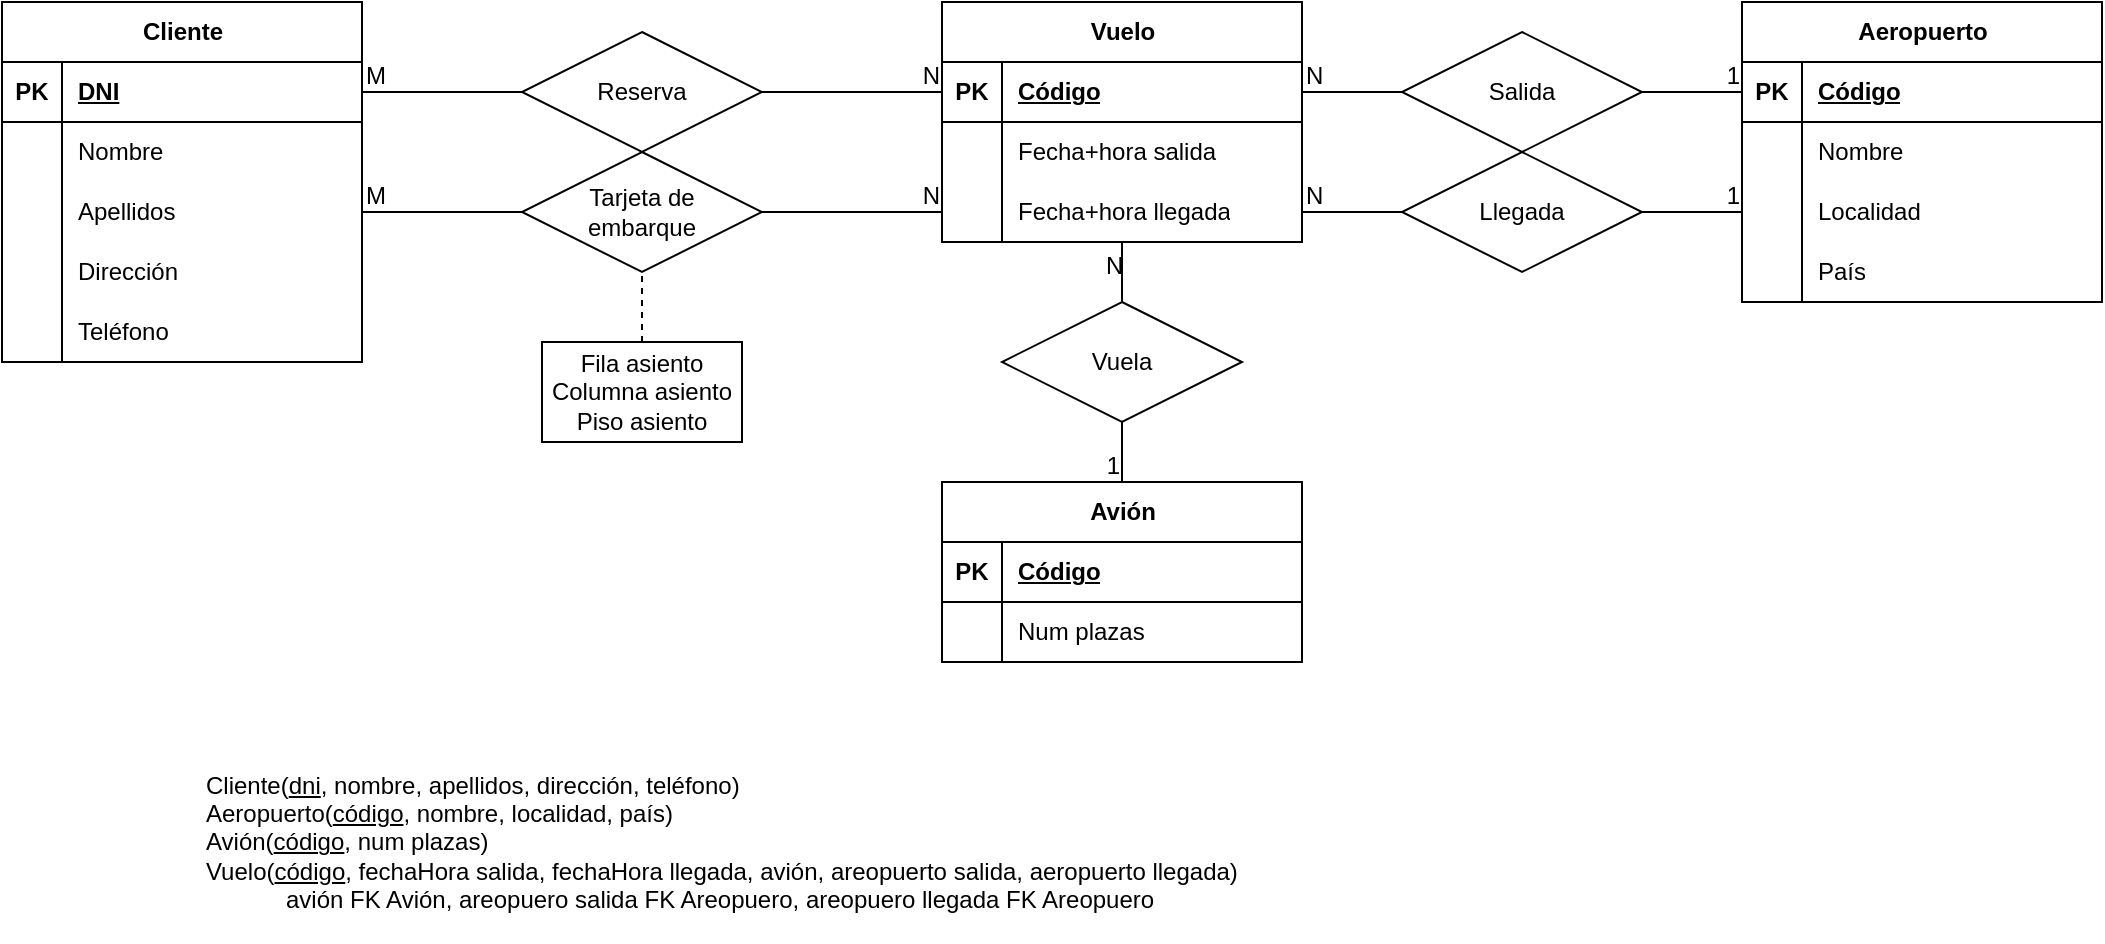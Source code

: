 <mxfile version="20.3.0" type="device"><diagram name="Pàgina-1" id="Va1cdchWB8bJPIS2a1SG"><mxGraphModel dx="1108" dy="553" grid="1" gridSize="10" guides="1" tooltips="1" connect="1" arrows="1" fold="1" page="1" pageScale="1" pageWidth="827" pageHeight="1169" math="0" shadow="0"><root><mxCell id="0"/><mxCell id="1" parent="0"/><mxCell id="PpxIdY-jv1hWtxWmE0YN-1" value="Vuelo" style="shape=table;startSize=30;container=1;collapsible=1;childLayout=tableLayout;fixedRows=1;rowLines=0;fontStyle=1;align=center;resizeLast=1;html=1;" parent="1" vertex="1"><mxGeometry x="490" y="120" width="180" height="120" as="geometry"/></mxCell><mxCell id="PpxIdY-jv1hWtxWmE0YN-2" value="" style="shape=tableRow;horizontal=0;startSize=0;swimlaneHead=0;swimlaneBody=0;fillColor=none;collapsible=0;dropTarget=0;points=[[0,0.5],[1,0.5]];portConstraint=eastwest;top=0;left=0;right=0;bottom=1;" parent="PpxIdY-jv1hWtxWmE0YN-1" vertex="1"><mxGeometry y="30" width="180" height="30" as="geometry"/></mxCell><mxCell id="PpxIdY-jv1hWtxWmE0YN-3" value="PK" style="shape=partialRectangle;connectable=0;fillColor=none;top=0;left=0;bottom=0;right=0;fontStyle=1;overflow=hidden;whiteSpace=wrap;html=1;" parent="PpxIdY-jv1hWtxWmE0YN-2" vertex="1"><mxGeometry width="30" height="30" as="geometry"><mxRectangle width="30" height="30" as="alternateBounds"/></mxGeometry></mxCell><mxCell id="PpxIdY-jv1hWtxWmE0YN-4" value="Código" style="shape=partialRectangle;connectable=0;fillColor=none;top=0;left=0;bottom=0;right=0;align=left;spacingLeft=6;fontStyle=5;overflow=hidden;whiteSpace=wrap;html=1;" parent="PpxIdY-jv1hWtxWmE0YN-2" vertex="1"><mxGeometry x="30" width="150" height="30" as="geometry"><mxRectangle width="150" height="30" as="alternateBounds"/></mxGeometry></mxCell><mxCell id="PpxIdY-jv1hWtxWmE0YN-5" value="" style="shape=tableRow;horizontal=0;startSize=0;swimlaneHead=0;swimlaneBody=0;fillColor=none;collapsible=0;dropTarget=0;points=[[0,0.5],[1,0.5]];portConstraint=eastwest;top=0;left=0;right=0;bottom=0;" parent="PpxIdY-jv1hWtxWmE0YN-1" vertex="1"><mxGeometry y="60" width="180" height="30" as="geometry"/></mxCell><mxCell id="PpxIdY-jv1hWtxWmE0YN-6" value="" style="shape=partialRectangle;connectable=0;fillColor=none;top=0;left=0;bottom=0;right=0;editable=1;overflow=hidden;whiteSpace=wrap;html=1;" parent="PpxIdY-jv1hWtxWmE0YN-5" vertex="1"><mxGeometry width="30" height="30" as="geometry"><mxRectangle width="30" height="30" as="alternateBounds"/></mxGeometry></mxCell><mxCell id="PpxIdY-jv1hWtxWmE0YN-7" value="Fecha+hora salida" style="shape=partialRectangle;connectable=0;fillColor=none;top=0;left=0;bottom=0;right=0;align=left;spacingLeft=6;overflow=hidden;whiteSpace=wrap;html=1;" parent="PpxIdY-jv1hWtxWmE0YN-5" vertex="1"><mxGeometry x="30" width="150" height="30" as="geometry"><mxRectangle width="150" height="30" as="alternateBounds"/></mxGeometry></mxCell><mxCell id="PpxIdY-jv1hWtxWmE0YN-8" value="" style="shape=tableRow;horizontal=0;startSize=0;swimlaneHead=0;swimlaneBody=0;fillColor=none;collapsible=0;dropTarget=0;points=[[0,0.5],[1,0.5]];portConstraint=eastwest;top=0;left=0;right=0;bottom=0;" parent="PpxIdY-jv1hWtxWmE0YN-1" vertex="1"><mxGeometry y="90" width="180" height="30" as="geometry"/></mxCell><mxCell id="PpxIdY-jv1hWtxWmE0YN-9" value="" style="shape=partialRectangle;connectable=0;fillColor=none;top=0;left=0;bottom=0;right=0;editable=1;overflow=hidden;whiteSpace=wrap;html=1;" parent="PpxIdY-jv1hWtxWmE0YN-8" vertex="1"><mxGeometry width="30" height="30" as="geometry"><mxRectangle width="30" height="30" as="alternateBounds"/></mxGeometry></mxCell><mxCell id="PpxIdY-jv1hWtxWmE0YN-10" value="Fecha+hora llegada" style="shape=partialRectangle;connectable=0;fillColor=none;top=0;left=0;bottom=0;right=0;align=left;spacingLeft=6;overflow=hidden;whiteSpace=wrap;html=1;" parent="PpxIdY-jv1hWtxWmE0YN-8" vertex="1"><mxGeometry x="30" width="150" height="30" as="geometry"><mxRectangle width="150" height="30" as="alternateBounds"/></mxGeometry></mxCell><mxCell id="PpxIdY-jv1hWtxWmE0YN-14" value="Aeropuerto" style="shape=table;startSize=30;container=1;collapsible=1;childLayout=tableLayout;fixedRows=1;rowLines=0;fontStyle=1;align=center;resizeLast=1;html=1;" parent="1" vertex="1"><mxGeometry x="890" y="120" width="180" height="150" as="geometry"/></mxCell><mxCell id="PpxIdY-jv1hWtxWmE0YN-15" value="" style="shape=tableRow;horizontal=0;startSize=0;swimlaneHead=0;swimlaneBody=0;fillColor=none;collapsible=0;dropTarget=0;points=[[0,0.5],[1,0.5]];portConstraint=eastwest;top=0;left=0;right=0;bottom=1;" parent="PpxIdY-jv1hWtxWmE0YN-14" vertex="1"><mxGeometry y="30" width="180" height="30" as="geometry"/></mxCell><mxCell id="PpxIdY-jv1hWtxWmE0YN-16" value="PK" style="shape=partialRectangle;connectable=0;fillColor=none;top=0;left=0;bottom=0;right=0;fontStyle=1;overflow=hidden;whiteSpace=wrap;html=1;" parent="PpxIdY-jv1hWtxWmE0YN-15" vertex="1"><mxGeometry width="30" height="30" as="geometry"><mxRectangle width="30" height="30" as="alternateBounds"/></mxGeometry></mxCell><mxCell id="PpxIdY-jv1hWtxWmE0YN-17" value="Código" style="shape=partialRectangle;connectable=0;fillColor=none;top=0;left=0;bottom=0;right=0;align=left;spacingLeft=6;fontStyle=5;overflow=hidden;whiteSpace=wrap;html=1;" parent="PpxIdY-jv1hWtxWmE0YN-15" vertex="1"><mxGeometry x="30" width="150" height="30" as="geometry"><mxRectangle width="150" height="30" as="alternateBounds"/></mxGeometry></mxCell><mxCell id="PpxIdY-jv1hWtxWmE0YN-18" value="" style="shape=tableRow;horizontal=0;startSize=0;swimlaneHead=0;swimlaneBody=0;fillColor=none;collapsible=0;dropTarget=0;points=[[0,0.5],[1,0.5]];portConstraint=eastwest;top=0;left=0;right=0;bottom=0;" parent="PpxIdY-jv1hWtxWmE0YN-14" vertex="1"><mxGeometry y="60" width="180" height="30" as="geometry"/></mxCell><mxCell id="PpxIdY-jv1hWtxWmE0YN-19" value="" style="shape=partialRectangle;connectable=0;fillColor=none;top=0;left=0;bottom=0;right=0;editable=1;overflow=hidden;whiteSpace=wrap;html=1;" parent="PpxIdY-jv1hWtxWmE0YN-18" vertex="1"><mxGeometry width="30" height="30" as="geometry"><mxRectangle width="30" height="30" as="alternateBounds"/></mxGeometry></mxCell><mxCell id="PpxIdY-jv1hWtxWmE0YN-20" value="Nombre" style="shape=partialRectangle;connectable=0;fillColor=none;top=0;left=0;bottom=0;right=0;align=left;spacingLeft=6;overflow=hidden;whiteSpace=wrap;html=1;" parent="PpxIdY-jv1hWtxWmE0YN-18" vertex="1"><mxGeometry x="30" width="150" height="30" as="geometry"><mxRectangle width="150" height="30" as="alternateBounds"/></mxGeometry></mxCell><mxCell id="PpxIdY-jv1hWtxWmE0YN-21" value="" style="shape=tableRow;horizontal=0;startSize=0;swimlaneHead=0;swimlaneBody=0;fillColor=none;collapsible=0;dropTarget=0;points=[[0,0.5],[1,0.5]];portConstraint=eastwest;top=0;left=0;right=0;bottom=0;" parent="PpxIdY-jv1hWtxWmE0YN-14" vertex="1"><mxGeometry y="90" width="180" height="30" as="geometry"/></mxCell><mxCell id="PpxIdY-jv1hWtxWmE0YN-22" value="" style="shape=partialRectangle;connectable=0;fillColor=none;top=0;left=0;bottom=0;right=0;editable=1;overflow=hidden;whiteSpace=wrap;html=1;" parent="PpxIdY-jv1hWtxWmE0YN-21" vertex="1"><mxGeometry width="30" height="30" as="geometry"><mxRectangle width="30" height="30" as="alternateBounds"/></mxGeometry></mxCell><mxCell id="PpxIdY-jv1hWtxWmE0YN-23" value="Localidad" style="shape=partialRectangle;connectable=0;fillColor=none;top=0;left=0;bottom=0;right=0;align=left;spacingLeft=6;overflow=hidden;whiteSpace=wrap;html=1;" parent="PpxIdY-jv1hWtxWmE0YN-21" vertex="1"><mxGeometry x="30" width="150" height="30" as="geometry"><mxRectangle width="150" height="30" as="alternateBounds"/></mxGeometry></mxCell><mxCell id="PpxIdY-jv1hWtxWmE0YN-24" value="" style="shape=tableRow;horizontal=0;startSize=0;swimlaneHead=0;swimlaneBody=0;fillColor=none;collapsible=0;dropTarget=0;points=[[0,0.5],[1,0.5]];portConstraint=eastwest;top=0;left=0;right=0;bottom=0;" parent="PpxIdY-jv1hWtxWmE0YN-14" vertex="1"><mxGeometry y="120" width="180" height="30" as="geometry"/></mxCell><mxCell id="PpxIdY-jv1hWtxWmE0YN-25" value="" style="shape=partialRectangle;connectable=0;fillColor=none;top=0;left=0;bottom=0;right=0;editable=1;overflow=hidden;whiteSpace=wrap;html=1;" parent="PpxIdY-jv1hWtxWmE0YN-24" vertex="1"><mxGeometry width="30" height="30" as="geometry"><mxRectangle width="30" height="30" as="alternateBounds"/></mxGeometry></mxCell><mxCell id="PpxIdY-jv1hWtxWmE0YN-26" value="País" style="shape=partialRectangle;connectable=0;fillColor=none;top=0;left=0;bottom=0;right=0;align=left;spacingLeft=6;overflow=hidden;whiteSpace=wrap;html=1;" parent="PpxIdY-jv1hWtxWmE0YN-24" vertex="1"><mxGeometry x="30" width="150" height="30" as="geometry"><mxRectangle width="150" height="30" as="alternateBounds"/></mxGeometry></mxCell><mxCell id="PpxIdY-jv1hWtxWmE0YN-27" value="" style="endArrow=none;html=1;rounded=0;" parent="1" source="PpxIdY-jv1hWtxWmE0YN-2" target="PpxIdY-jv1hWtxWmE0YN-15" edge="1"><mxGeometry relative="1" as="geometry"><mxPoint x="720" y="170" as="sourcePoint"/><mxPoint x="880" y="170" as="targetPoint"/></mxGeometry></mxCell><mxCell id="PpxIdY-jv1hWtxWmE0YN-28" value="N" style="resizable=0;html=1;whiteSpace=wrap;align=left;verticalAlign=bottom;" parent="PpxIdY-jv1hWtxWmE0YN-27" connectable="0" vertex="1"><mxGeometry x="-1" relative="1" as="geometry"/></mxCell><mxCell id="PpxIdY-jv1hWtxWmE0YN-29" value="1" style="resizable=0;html=1;whiteSpace=wrap;align=right;verticalAlign=bottom;" parent="PpxIdY-jv1hWtxWmE0YN-27" connectable="0" vertex="1"><mxGeometry x="1" relative="1" as="geometry"/></mxCell><mxCell id="PpxIdY-jv1hWtxWmE0YN-30" value="" style="endArrow=none;html=1;rounded=0;exitX=1;exitY=0.5;exitDx=0;exitDy=0;entryX=0;entryY=0.5;entryDx=0;entryDy=0;" parent="1" source="PpxIdY-jv1hWtxWmE0YN-8" target="PpxIdY-jv1hWtxWmE0YN-21" edge="1"><mxGeometry relative="1" as="geometry"><mxPoint x="720" y="240" as="sourcePoint"/><mxPoint x="880" y="240" as="targetPoint"/></mxGeometry></mxCell><mxCell id="PpxIdY-jv1hWtxWmE0YN-31" value="N" style="resizable=0;html=1;whiteSpace=wrap;align=left;verticalAlign=bottom;" parent="PpxIdY-jv1hWtxWmE0YN-30" connectable="0" vertex="1"><mxGeometry x="-1" relative="1" as="geometry"/></mxCell><mxCell id="PpxIdY-jv1hWtxWmE0YN-32" value="1" style="resizable=0;html=1;whiteSpace=wrap;align=right;verticalAlign=bottom;" parent="PpxIdY-jv1hWtxWmE0YN-30" connectable="0" vertex="1"><mxGeometry x="1" relative="1" as="geometry"/></mxCell><mxCell id="PpxIdY-jv1hWtxWmE0YN-36" value="Salida" style="shape=rhombus;perimeter=rhombusPerimeter;whiteSpace=wrap;html=1;align=center;" parent="1" vertex="1"><mxGeometry x="720" y="135" width="120" height="60" as="geometry"/></mxCell><mxCell id="PpxIdY-jv1hWtxWmE0YN-37" value="Llegada" style="shape=rhombus;perimeter=rhombusPerimeter;whiteSpace=wrap;html=1;align=center;" parent="1" vertex="1"><mxGeometry x="720" y="195" width="120" height="60" as="geometry"/></mxCell><mxCell id="PpxIdY-jv1hWtxWmE0YN-38" value="Avión" style="shape=table;startSize=30;container=1;collapsible=1;childLayout=tableLayout;fixedRows=1;rowLines=0;fontStyle=1;align=center;resizeLast=1;html=1;" parent="1" vertex="1"><mxGeometry x="490" y="360" width="180" height="90" as="geometry"/></mxCell><mxCell id="PpxIdY-jv1hWtxWmE0YN-39" value="" style="shape=tableRow;horizontal=0;startSize=0;swimlaneHead=0;swimlaneBody=0;fillColor=none;collapsible=0;dropTarget=0;points=[[0,0.5],[1,0.5]];portConstraint=eastwest;top=0;left=0;right=0;bottom=1;" parent="PpxIdY-jv1hWtxWmE0YN-38" vertex="1"><mxGeometry y="30" width="180" height="30" as="geometry"/></mxCell><mxCell id="PpxIdY-jv1hWtxWmE0YN-40" value="PK" style="shape=partialRectangle;connectable=0;fillColor=none;top=0;left=0;bottom=0;right=0;fontStyle=1;overflow=hidden;whiteSpace=wrap;html=1;" parent="PpxIdY-jv1hWtxWmE0YN-39" vertex="1"><mxGeometry width="30" height="30" as="geometry"><mxRectangle width="30" height="30" as="alternateBounds"/></mxGeometry></mxCell><mxCell id="PpxIdY-jv1hWtxWmE0YN-41" value="Código" style="shape=partialRectangle;connectable=0;fillColor=none;top=0;left=0;bottom=0;right=0;align=left;spacingLeft=6;fontStyle=5;overflow=hidden;whiteSpace=wrap;html=1;" parent="PpxIdY-jv1hWtxWmE0YN-39" vertex="1"><mxGeometry x="30" width="150" height="30" as="geometry"><mxRectangle width="150" height="30" as="alternateBounds"/></mxGeometry></mxCell><mxCell id="PpxIdY-jv1hWtxWmE0YN-42" value="" style="shape=tableRow;horizontal=0;startSize=0;swimlaneHead=0;swimlaneBody=0;fillColor=none;collapsible=0;dropTarget=0;points=[[0,0.5],[1,0.5]];portConstraint=eastwest;top=0;left=0;right=0;bottom=0;" parent="PpxIdY-jv1hWtxWmE0YN-38" vertex="1"><mxGeometry y="60" width="180" height="30" as="geometry"/></mxCell><mxCell id="PpxIdY-jv1hWtxWmE0YN-43" value="" style="shape=partialRectangle;connectable=0;fillColor=none;top=0;left=0;bottom=0;right=0;editable=1;overflow=hidden;whiteSpace=wrap;html=1;" parent="PpxIdY-jv1hWtxWmE0YN-42" vertex="1"><mxGeometry width="30" height="30" as="geometry"><mxRectangle width="30" height="30" as="alternateBounds"/></mxGeometry></mxCell><mxCell id="PpxIdY-jv1hWtxWmE0YN-44" value="Num plazas" style="shape=partialRectangle;connectable=0;fillColor=none;top=0;left=0;bottom=0;right=0;align=left;spacingLeft=6;overflow=hidden;whiteSpace=wrap;html=1;" parent="PpxIdY-jv1hWtxWmE0YN-42" vertex="1"><mxGeometry x="30" width="150" height="30" as="geometry"><mxRectangle width="150" height="30" as="alternateBounds"/></mxGeometry></mxCell><mxCell id="PpxIdY-jv1hWtxWmE0YN-51" value="" style="endArrow=none;html=1;rounded=0;" parent="1" source="PpxIdY-jv1hWtxWmE0YN-1" target="PpxIdY-jv1hWtxWmE0YN-38" edge="1"><mxGeometry relative="1" as="geometry"><mxPoint x="780" y="340" as="sourcePoint"/><mxPoint x="940" y="340" as="targetPoint"/></mxGeometry></mxCell><mxCell id="PpxIdY-jv1hWtxWmE0YN-52" value="N" style="resizable=0;html=1;whiteSpace=wrap;align=left;verticalAlign=bottom;" parent="PpxIdY-jv1hWtxWmE0YN-51" connectable="0" vertex="1"><mxGeometry x="-1" relative="1" as="geometry"><mxPoint x="-10" y="20" as="offset"/></mxGeometry></mxCell><mxCell id="PpxIdY-jv1hWtxWmE0YN-53" value="1" style="resizable=0;html=1;whiteSpace=wrap;align=right;verticalAlign=bottom;" parent="PpxIdY-jv1hWtxWmE0YN-51" connectable="0" vertex="1"><mxGeometry x="1" relative="1" as="geometry"/></mxCell><mxCell id="PpxIdY-jv1hWtxWmE0YN-54" value="Vuela" style="shape=rhombus;perimeter=rhombusPerimeter;whiteSpace=wrap;html=1;align=center;" parent="1" vertex="1"><mxGeometry x="520" y="270" width="120" height="60" as="geometry"/></mxCell><mxCell id="PpxIdY-jv1hWtxWmE0YN-55" value="Cliente" style="shape=table;startSize=30;container=1;collapsible=1;childLayout=tableLayout;fixedRows=1;rowLines=0;fontStyle=1;align=center;resizeLast=1;html=1;" parent="1" vertex="1"><mxGeometry x="20" y="120" width="180" height="180" as="geometry"/></mxCell><mxCell id="PpxIdY-jv1hWtxWmE0YN-56" value="" style="shape=tableRow;horizontal=0;startSize=0;swimlaneHead=0;swimlaneBody=0;fillColor=none;collapsible=0;dropTarget=0;points=[[0,0.5],[1,0.5]];portConstraint=eastwest;top=0;left=0;right=0;bottom=1;" parent="PpxIdY-jv1hWtxWmE0YN-55" vertex="1"><mxGeometry y="30" width="180" height="30" as="geometry"/></mxCell><mxCell id="PpxIdY-jv1hWtxWmE0YN-57" value="PK" style="shape=partialRectangle;connectable=0;fillColor=none;top=0;left=0;bottom=0;right=0;fontStyle=1;overflow=hidden;whiteSpace=wrap;html=1;" parent="PpxIdY-jv1hWtxWmE0YN-56" vertex="1"><mxGeometry width="30" height="30" as="geometry"><mxRectangle width="30" height="30" as="alternateBounds"/></mxGeometry></mxCell><mxCell id="PpxIdY-jv1hWtxWmE0YN-58" value="DNI" style="shape=partialRectangle;connectable=0;fillColor=none;top=0;left=0;bottom=0;right=0;align=left;spacingLeft=6;fontStyle=5;overflow=hidden;whiteSpace=wrap;html=1;" parent="PpxIdY-jv1hWtxWmE0YN-56" vertex="1"><mxGeometry x="30" width="150" height="30" as="geometry"><mxRectangle width="150" height="30" as="alternateBounds"/></mxGeometry></mxCell><mxCell id="PpxIdY-jv1hWtxWmE0YN-59" value="" style="shape=tableRow;horizontal=0;startSize=0;swimlaneHead=0;swimlaneBody=0;fillColor=none;collapsible=0;dropTarget=0;points=[[0,0.5],[1,0.5]];portConstraint=eastwest;top=0;left=0;right=0;bottom=0;" parent="PpxIdY-jv1hWtxWmE0YN-55" vertex="1"><mxGeometry y="60" width="180" height="30" as="geometry"/></mxCell><mxCell id="PpxIdY-jv1hWtxWmE0YN-60" value="" style="shape=partialRectangle;connectable=0;fillColor=none;top=0;left=0;bottom=0;right=0;editable=1;overflow=hidden;whiteSpace=wrap;html=1;" parent="PpxIdY-jv1hWtxWmE0YN-59" vertex="1"><mxGeometry width="30" height="30" as="geometry"><mxRectangle width="30" height="30" as="alternateBounds"/></mxGeometry></mxCell><mxCell id="PpxIdY-jv1hWtxWmE0YN-61" value="Nombre" style="shape=partialRectangle;connectable=0;fillColor=none;top=0;left=0;bottom=0;right=0;align=left;spacingLeft=6;overflow=hidden;whiteSpace=wrap;html=1;" parent="PpxIdY-jv1hWtxWmE0YN-59" vertex="1"><mxGeometry x="30" width="150" height="30" as="geometry"><mxRectangle width="150" height="30" as="alternateBounds"/></mxGeometry></mxCell><mxCell id="PpxIdY-jv1hWtxWmE0YN-62" value="" style="shape=tableRow;horizontal=0;startSize=0;swimlaneHead=0;swimlaneBody=0;fillColor=none;collapsible=0;dropTarget=0;points=[[0,0.5],[1,0.5]];portConstraint=eastwest;top=0;left=0;right=0;bottom=0;" parent="PpxIdY-jv1hWtxWmE0YN-55" vertex="1"><mxGeometry y="90" width="180" height="30" as="geometry"/></mxCell><mxCell id="PpxIdY-jv1hWtxWmE0YN-63" value="" style="shape=partialRectangle;connectable=0;fillColor=none;top=0;left=0;bottom=0;right=0;editable=1;overflow=hidden;whiteSpace=wrap;html=1;" parent="PpxIdY-jv1hWtxWmE0YN-62" vertex="1"><mxGeometry width="30" height="30" as="geometry"><mxRectangle width="30" height="30" as="alternateBounds"/></mxGeometry></mxCell><mxCell id="PpxIdY-jv1hWtxWmE0YN-64" value="Apellidos" style="shape=partialRectangle;connectable=0;fillColor=none;top=0;left=0;bottom=0;right=0;align=left;spacingLeft=6;overflow=hidden;whiteSpace=wrap;html=1;" parent="PpxIdY-jv1hWtxWmE0YN-62" vertex="1"><mxGeometry x="30" width="150" height="30" as="geometry"><mxRectangle width="150" height="30" as="alternateBounds"/></mxGeometry></mxCell><mxCell id="PpxIdY-jv1hWtxWmE0YN-65" value="" style="shape=tableRow;horizontal=0;startSize=0;swimlaneHead=0;swimlaneBody=0;fillColor=none;collapsible=0;dropTarget=0;points=[[0,0.5],[1,0.5]];portConstraint=eastwest;top=0;left=0;right=0;bottom=0;" parent="PpxIdY-jv1hWtxWmE0YN-55" vertex="1"><mxGeometry y="120" width="180" height="30" as="geometry"/></mxCell><mxCell id="PpxIdY-jv1hWtxWmE0YN-66" value="" style="shape=partialRectangle;connectable=0;fillColor=none;top=0;left=0;bottom=0;right=0;editable=1;overflow=hidden;whiteSpace=wrap;html=1;" parent="PpxIdY-jv1hWtxWmE0YN-65" vertex="1"><mxGeometry width="30" height="30" as="geometry"><mxRectangle width="30" height="30" as="alternateBounds"/></mxGeometry></mxCell><mxCell id="PpxIdY-jv1hWtxWmE0YN-67" value="Dirección" style="shape=partialRectangle;connectable=0;fillColor=none;top=0;left=0;bottom=0;right=0;align=left;spacingLeft=6;overflow=hidden;whiteSpace=wrap;html=1;" parent="PpxIdY-jv1hWtxWmE0YN-65" vertex="1"><mxGeometry x="30" width="150" height="30" as="geometry"><mxRectangle width="150" height="30" as="alternateBounds"/></mxGeometry></mxCell><mxCell id="PpxIdY-jv1hWtxWmE0YN-68" value="" style="shape=tableRow;horizontal=0;startSize=0;swimlaneHead=0;swimlaneBody=0;fillColor=none;collapsible=0;dropTarget=0;points=[[0,0.5],[1,0.5]];portConstraint=eastwest;top=0;left=0;right=0;bottom=0;" parent="PpxIdY-jv1hWtxWmE0YN-55" vertex="1"><mxGeometry y="150" width="180" height="30" as="geometry"/></mxCell><mxCell id="PpxIdY-jv1hWtxWmE0YN-69" value="" style="shape=partialRectangle;connectable=0;fillColor=none;top=0;left=0;bottom=0;right=0;editable=1;overflow=hidden;whiteSpace=wrap;html=1;" parent="PpxIdY-jv1hWtxWmE0YN-68" vertex="1"><mxGeometry width="30" height="30" as="geometry"><mxRectangle width="30" height="30" as="alternateBounds"/></mxGeometry></mxCell><mxCell id="PpxIdY-jv1hWtxWmE0YN-70" value="Teléfono" style="shape=partialRectangle;connectable=0;fillColor=none;top=0;left=0;bottom=0;right=0;align=left;spacingLeft=6;overflow=hidden;whiteSpace=wrap;html=1;" parent="PpxIdY-jv1hWtxWmE0YN-68" vertex="1"><mxGeometry x="30" width="150" height="30" as="geometry"><mxRectangle width="150" height="30" as="alternateBounds"/></mxGeometry></mxCell><mxCell id="PpxIdY-jv1hWtxWmE0YN-73" value="" style="endArrow=none;html=1;rounded=0;exitX=1;exitY=0.5;exitDx=0;exitDy=0;entryX=0;entryY=0.5;entryDx=0;entryDy=0;" parent="1" source="PpxIdY-jv1hWtxWmE0YN-56" target="PpxIdY-jv1hWtxWmE0YN-2" edge="1"><mxGeometry relative="1" as="geometry"><mxPoint x="280" y="170" as="sourcePoint"/><mxPoint x="440" y="170" as="targetPoint"/></mxGeometry></mxCell><mxCell id="PpxIdY-jv1hWtxWmE0YN-74" value="M" style="resizable=0;html=1;whiteSpace=wrap;align=left;verticalAlign=bottom;" parent="PpxIdY-jv1hWtxWmE0YN-73" connectable="0" vertex="1"><mxGeometry x="-1" relative="1" as="geometry"/></mxCell><mxCell id="PpxIdY-jv1hWtxWmE0YN-75" value="N" style="resizable=0;html=1;whiteSpace=wrap;align=right;verticalAlign=bottom;" parent="PpxIdY-jv1hWtxWmE0YN-73" connectable="0" vertex="1"><mxGeometry x="1" relative="1" as="geometry"/></mxCell><mxCell id="PpxIdY-jv1hWtxWmE0YN-76" value="" style="endArrow=none;html=1;rounded=0;entryX=0;entryY=0.5;entryDx=0;entryDy=0;" parent="1" source="PpxIdY-jv1hWtxWmE0YN-62" target="PpxIdY-jv1hWtxWmE0YN-8" edge="1"><mxGeometry relative="1" as="geometry"><mxPoint x="290" y="230" as="sourcePoint"/><mxPoint x="450" y="230" as="targetPoint"/></mxGeometry></mxCell><mxCell id="PpxIdY-jv1hWtxWmE0YN-77" value="M" style="resizable=0;html=1;whiteSpace=wrap;align=left;verticalAlign=bottom;" parent="PpxIdY-jv1hWtxWmE0YN-76" connectable="0" vertex="1"><mxGeometry x="-1" relative="1" as="geometry"/></mxCell><mxCell id="PpxIdY-jv1hWtxWmE0YN-78" value="N" style="resizable=0;html=1;whiteSpace=wrap;align=right;verticalAlign=bottom;" parent="PpxIdY-jv1hWtxWmE0YN-76" connectable="0" vertex="1"><mxGeometry x="1" relative="1" as="geometry"/></mxCell><mxCell id="PpxIdY-jv1hWtxWmE0YN-71" value="Reserva" style="shape=rhombus;perimeter=rhombusPerimeter;whiteSpace=wrap;html=1;align=center;" parent="1" vertex="1"><mxGeometry x="280" y="135" width="120" height="60" as="geometry"/></mxCell><mxCell id="PpxIdY-jv1hWtxWmE0YN-72" value="Tarjeta de&lt;br&gt;embarque" style="shape=rhombus;perimeter=rhombusPerimeter;whiteSpace=wrap;html=1;align=center;" parent="1" vertex="1"><mxGeometry x="280" y="195" width="120" height="60" as="geometry"/></mxCell><mxCell id="PpxIdY-jv1hWtxWmE0YN-79" value="Fila asiento&lt;br&gt;Columna asiento&lt;br&gt;Piso asiento" style="whiteSpace=wrap;html=1;align=center;" parent="1" vertex="1"><mxGeometry x="290" y="290" width="100" height="50" as="geometry"/></mxCell><mxCell id="PpxIdY-jv1hWtxWmE0YN-80" value="" style="endArrow=none;dashed=1;html=1;rounded=0;" parent="1" source="PpxIdY-jv1hWtxWmE0YN-79" target="PpxIdY-jv1hWtxWmE0YN-72" edge="1"><mxGeometry width="50" height="50" relative="1" as="geometry"><mxPoint x="200" y="380" as="sourcePoint"/><mxPoint x="250" y="330" as="targetPoint"/></mxGeometry></mxCell><mxCell id="9l5MuVBah83D9Eu-q5G5-2" value="Cliente(&lt;u&gt;dni&lt;/u&gt;, nombre, apellidos, dirección, teléfono)&lt;br&gt;Aeropuerto(&lt;u&gt;código&lt;/u&gt;, nombre, localidad, país)&lt;br&gt;Avión(&lt;u&gt;código&lt;/u&gt;, num plazas)&lt;br&gt;Vuelo(&lt;u&gt;código&lt;/u&gt;, fechaHora salida, fechaHora llegada, avión, areopuerto salida, aeropuerto llegada)&lt;br&gt;&amp;nbsp; &amp;nbsp; &amp;nbsp; &amp;nbsp; &amp;nbsp; &amp;nbsp; avión FK Avión, areopuero salida FK Areopuero, areopuero llegada FK Areopuero" style="text;html=1;strokeColor=none;fillColor=none;align=left;verticalAlign=middle;whiteSpace=wrap;rounded=0;" vertex="1" parent="1"><mxGeometry x="120" y="490" width="540" height="100" as="geometry"/></mxCell></root></mxGraphModel></diagram></mxfile>